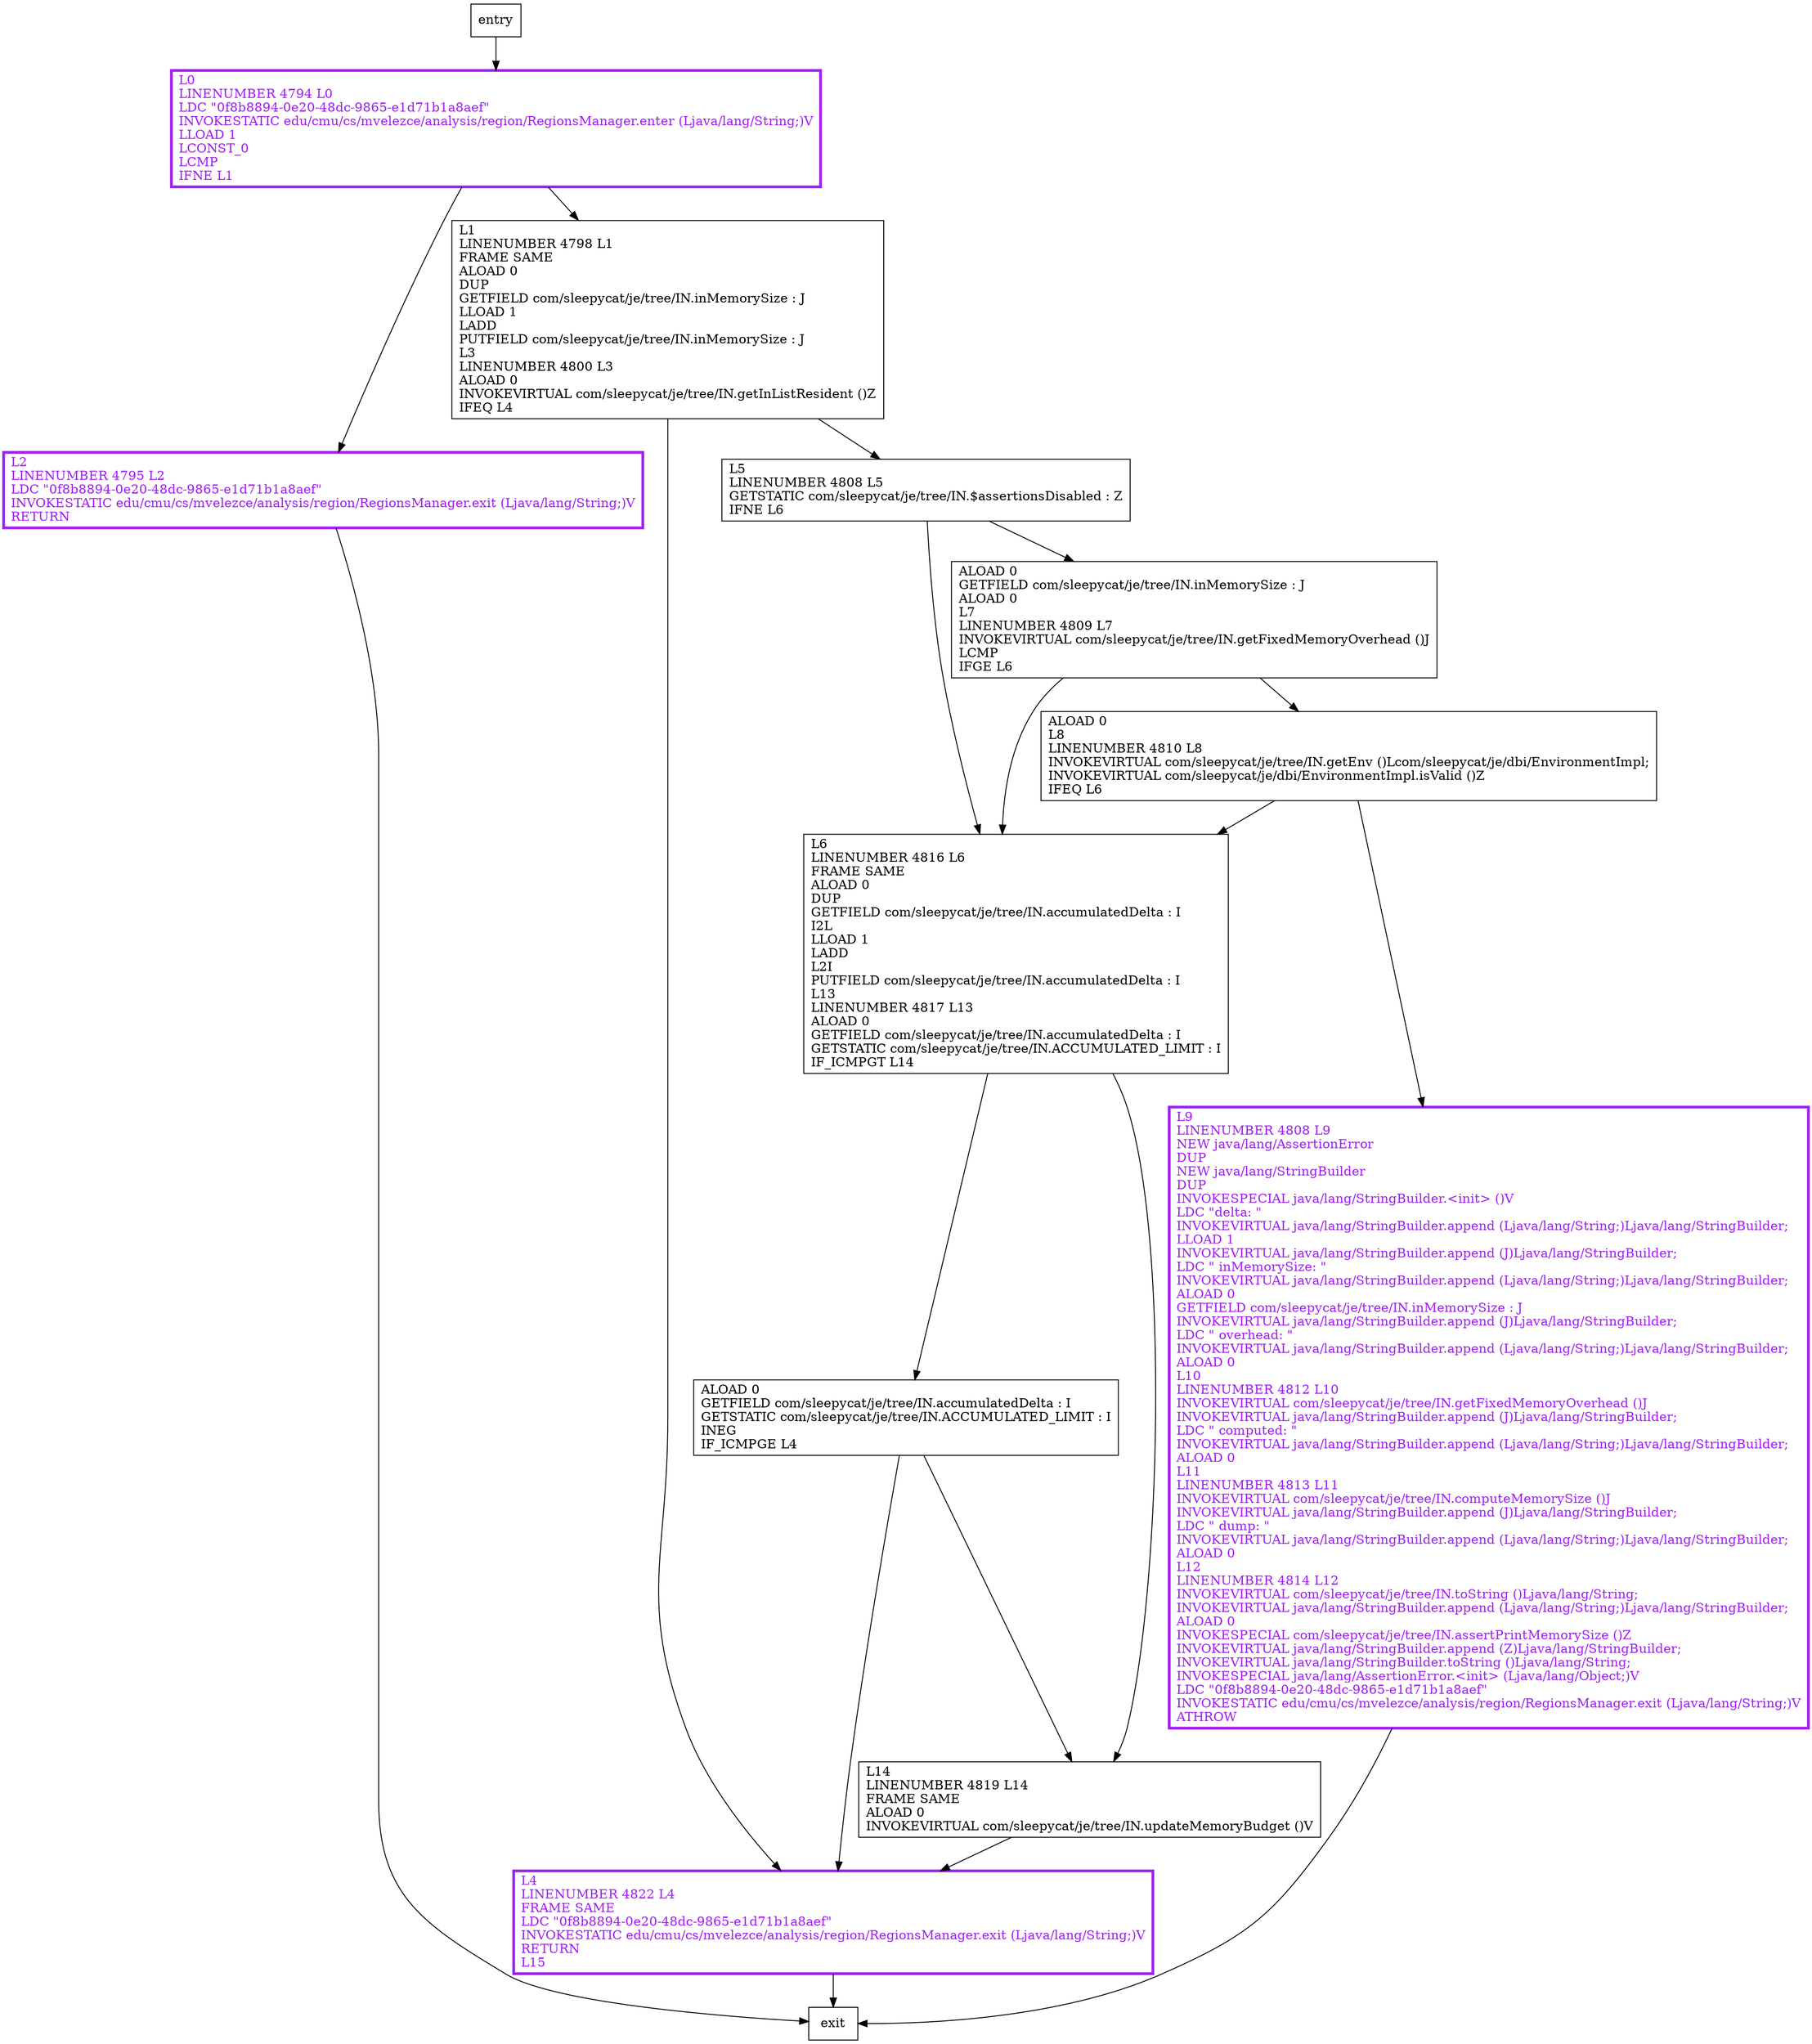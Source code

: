 digraph updateMemorySize {
node [shape=record];
1574465905 [label="L9\lLINENUMBER 4808 L9\lNEW java/lang/AssertionError\lDUP\lNEW java/lang/StringBuilder\lDUP\lINVOKESPECIAL java/lang/StringBuilder.\<init\> ()V\lLDC \"delta: \"\lINVOKEVIRTUAL java/lang/StringBuilder.append (Ljava/lang/String;)Ljava/lang/StringBuilder;\lLLOAD 1\lINVOKEVIRTUAL java/lang/StringBuilder.append (J)Ljava/lang/StringBuilder;\lLDC \" inMemorySize: \"\lINVOKEVIRTUAL java/lang/StringBuilder.append (Ljava/lang/String;)Ljava/lang/StringBuilder;\lALOAD 0\lGETFIELD com/sleepycat/je/tree/IN.inMemorySize : J\lINVOKEVIRTUAL java/lang/StringBuilder.append (J)Ljava/lang/StringBuilder;\lLDC \" overhead: \"\lINVOKEVIRTUAL java/lang/StringBuilder.append (Ljava/lang/String;)Ljava/lang/StringBuilder;\lALOAD 0\lL10\lLINENUMBER 4812 L10\lINVOKEVIRTUAL com/sleepycat/je/tree/IN.getFixedMemoryOverhead ()J\lINVOKEVIRTUAL java/lang/StringBuilder.append (J)Ljava/lang/StringBuilder;\lLDC \" computed: \"\lINVOKEVIRTUAL java/lang/StringBuilder.append (Ljava/lang/String;)Ljava/lang/StringBuilder;\lALOAD 0\lL11\lLINENUMBER 4813 L11\lINVOKEVIRTUAL com/sleepycat/je/tree/IN.computeMemorySize ()J\lINVOKEVIRTUAL java/lang/StringBuilder.append (J)Ljava/lang/StringBuilder;\lLDC \" dump: \"\lINVOKEVIRTUAL java/lang/StringBuilder.append (Ljava/lang/String;)Ljava/lang/StringBuilder;\lALOAD 0\lL12\lLINENUMBER 4814 L12\lINVOKEVIRTUAL com/sleepycat/je/tree/IN.toString ()Ljava/lang/String;\lINVOKEVIRTUAL java/lang/StringBuilder.append (Ljava/lang/String;)Ljava/lang/StringBuilder;\lALOAD 0\lINVOKESPECIAL com/sleepycat/je/tree/IN.assertPrintMemorySize ()Z\lINVOKEVIRTUAL java/lang/StringBuilder.append (Z)Ljava/lang/StringBuilder;\lINVOKEVIRTUAL java/lang/StringBuilder.toString ()Ljava/lang/String;\lINVOKESPECIAL java/lang/AssertionError.\<init\> (Ljava/lang/Object;)V\lLDC \"0f8b8894-0e20-48dc-9865-e1d71b1a8aef\"\lINVOKESTATIC edu/cmu/cs/mvelezce/analysis/region/RegionsManager.exit (Ljava/lang/String;)V\lATHROW\l"];
1343772302 [label="ALOAD 0\lGETFIELD com/sleepycat/je/tree/IN.accumulatedDelta : I\lGETSTATIC com/sleepycat/je/tree/IN.ACCUMULATED_LIMIT : I\lINEG\lIF_ICMPGE L4\l"];
372201619 [label="L0\lLINENUMBER 4794 L0\lLDC \"0f8b8894-0e20-48dc-9865-e1d71b1a8aef\"\lINVOKESTATIC edu/cmu/cs/mvelezce/analysis/region/RegionsManager.enter (Ljava/lang/String;)V\lLLOAD 1\lLCONST_0\lLCMP\lIFNE L1\l"];
299944214 [label="L14\lLINENUMBER 4819 L14\lFRAME SAME\lALOAD 0\lINVOKEVIRTUAL com/sleepycat/je/tree/IN.updateMemoryBudget ()V\l"];
1158193953 [label="L2\lLINENUMBER 4795 L2\lLDC \"0f8b8894-0e20-48dc-9865-e1d71b1a8aef\"\lINVOKESTATIC edu/cmu/cs/mvelezce/analysis/region/RegionsManager.exit (Ljava/lang/String;)V\lRETURN\l"];
1239573469 [label="L4\lLINENUMBER 4822 L4\lFRAME SAME\lLDC \"0f8b8894-0e20-48dc-9865-e1d71b1a8aef\"\lINVOKESTATIC edu/cmu/cs/mvelezce/analysis/region/RegionsManager.exit (Ljava/lang/String;)V\lRETURN\lL15\l"];
134782875 [label="ALOAD 0\lGETFIELD com/sleepycat/je/tree/IN.inMemorySize : J\lALOAD 0\lL7\lLINENUMBER 4809 L7\lINVOKEVIRTUAL com/sleepycat/je/tree/IN.getFixedMemoryOverhead ()J\lLCMP\lIFGE L6\l"];
1388266069 [label="ALOAD 0\lL8\lLINENUMBER 4810 L8\lINVOKEVIRTUAL com/sleepycat/je/tree/IN.getEnv ()Lcom/sleepycat/je/dbi/EnvironmentImpl;\lINVOKEVIRTUAL com/sleepycat/je/dbi/EnvironmentImpl.isValid ()Z\lIFEQ L6\l"];
777019935 [label="L1\lLINENUMBER 4798 L1\lFRAME SAME\lALOAD 0\lDUP\lGETFIELD com/sleepycat/je/tree/IN.inMemorySize : J\lLLOAD 1\lLADD\lPUTFIELD com/sleepycat/je/tree/IN.inMemorySize : J\lL3\lLINENUMBER 4800 L3\lALOAD 0\lINVOKEVIRTUAL com/sleepycat/je/tree/IN.getInListResident ()Z\lIFEQ L4\l"];
144258064 [label="L6\lLINENUMBER 4816 L6\lFRAME SAME\lALOAD 0\lDUP\lGETFIELD com/sleepycat/je/tree/IN.accumulatedDelta : I\lI2L\lLLOAD 1\lLADD\lL2I\lPUTFIELD com/sleepycat/je/tree/IN.accumulatedDelta : I\lL13\lLINENUMBER 4817 L13\lALOAD 0\lGETFIELD com/sleepycat/je/tree/IN.accumulatedDelta : I\lGETSTATIC com/sleepycat/je/tree/IN.ACCUMULATED_LIMIT : I\lIF_ICMPGT L14\l"];
627397042 [label="L5\lLINENUMBER 4808 L5\lGETSTATIC com/sleepycat/je/tree/IN.$assertionsDisabled : Z\lIFNE L6\l"];
entry;
exit;
1574465905 -> exit;
1343772302 -> 299944214;
1343772302 -> 1239573469;
entry -> 372201619;
372201619 -> 1158193953;
372201619 -> 777019935;
299944214 -> 1239573469;
1158193953 -> exit;
1239573469 -> exit;
134782875 -> 1388266069;
134782875 -> 144258064;
1388266069 -> 1574465905;
1388266069 -> 144258064;
777019935 -> 1239573469;
777019935 -> 627397042;
144258064 -> 1343772302;
144258064 -> 299944214;
627397042 -> 134782875;
627397042 -> 144258064;
1574465905[fontcolor="purple", penwidth=3, color="purple"];
372201619[fontcolor="purple", penwidth=3, color="purple"];
1158193953[fontcolor="purple", penwidth=3, color="purple"];
1239573469[fontcolor="purple", penwidth=3, color="purple"];
}
